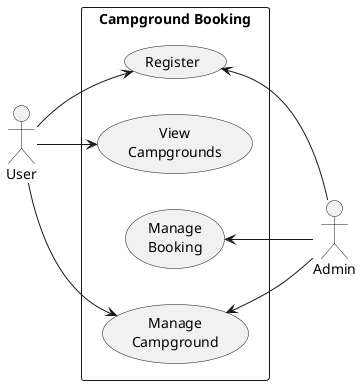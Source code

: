 @startuml  Campground Booking Use Case Diagram
left to right direction

actor "User" as user

actor "Admin" as admin
rectangle "Campground Booking" as CampgroundBooking {    
    usecase "Register" as register
    usecase "View\nCampgrounds" as viewCampgrounds
    usecase "Manage\nBooking" as manageBooking
    usecase "Manage\nCampground" as manageCampground
}

user --> register
user --> viewCampgrounds
user --> manageCampground

register <-- admin
manageCampground <-- admin
manageBooking <-- admin

@enduml
